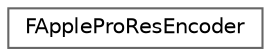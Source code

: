 digraph "Graphical Class Hierarchy"
{
 // INTERACTIVE_SVG=YES
 // LATEX_PDF_SIZE
  bgcolor="transparent";
  edge [fontname=Helvetica,fontsize=10,labelfontname=Helvetica,labelfontsize=10];
  node [fontname=Helvetica,fontsize=10,shape=box,height=0.2,width=0.4];
  rankdir="LR";
  Node0 [id="Node000000",label="FAppleProResEncoder",height=0.2,width=0.4,color="grey40", fillcolor="white", style="filled",URL="$df/dc0/classFAppleProResEncoder.html",tooltip=" "];
}
